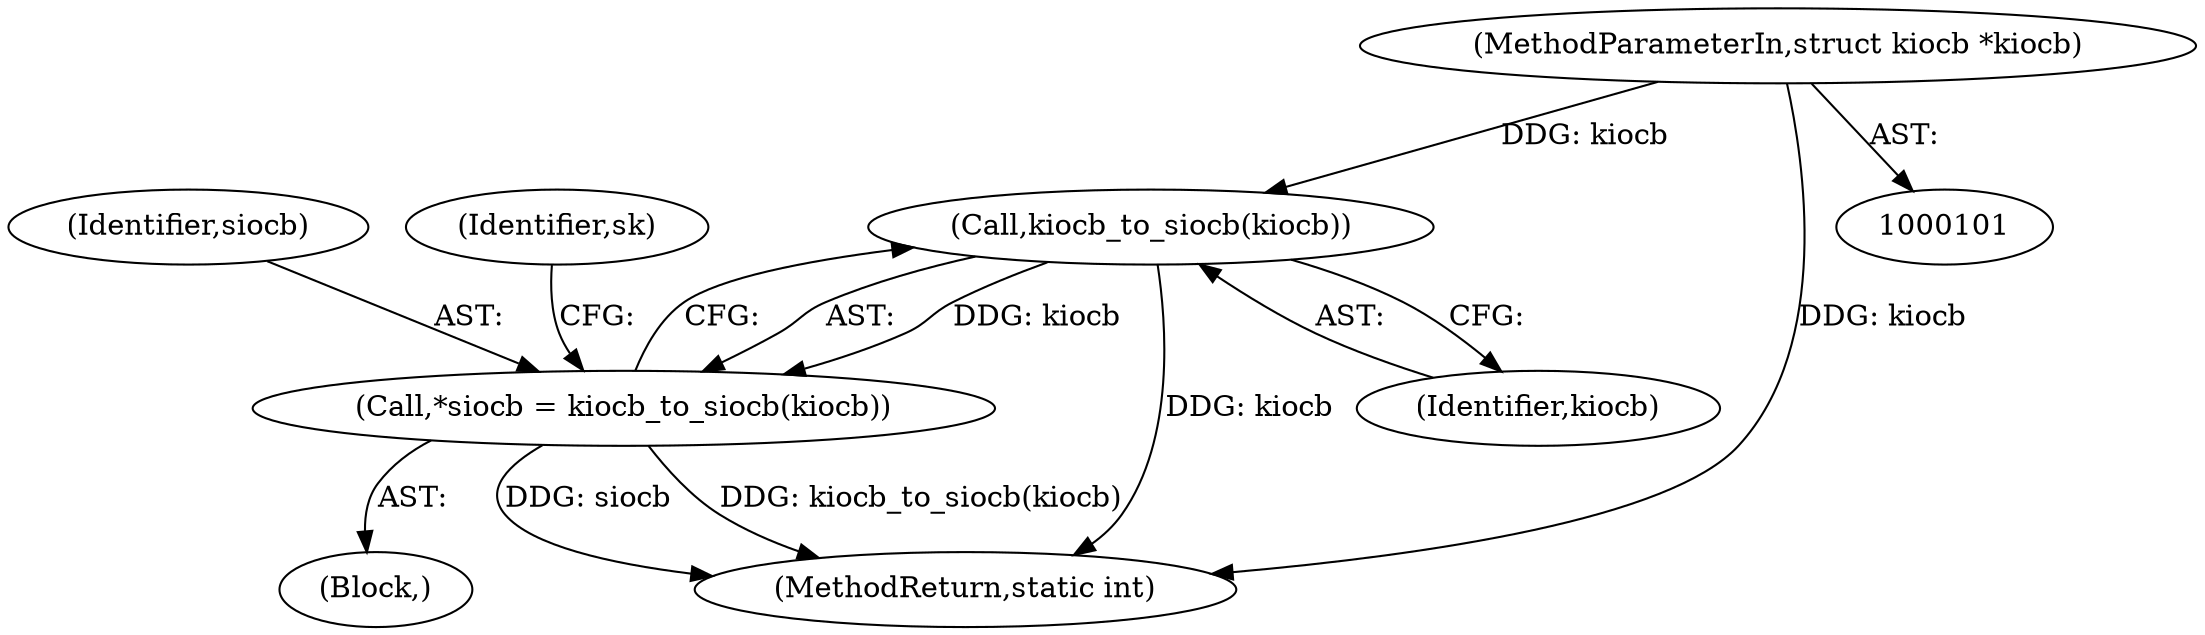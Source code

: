 digraph "0_linux_f3d3342602f8bcbf37d7c46641cb9bca7618eb1c_22@pointer" {
"1000111" [label="(Call,kiocb_to_siocb(kiocb))"];
"1000102" [label="(MethodParameterIn,struct kiocb *kiocb)"];
"1000109" [label="(Call,*siocb = kiocb_to_siocb(kiocb))"];
"1000107" [label="(Block,)"];
"1000346" [label="(MethodReturn,static int)"];
"1000110" [label="(Identifier,siocb)"];
"1000111" [label="(Call,kiocb_to_siocb(kiocb))"];
"1000102" [label="(MethodParameterIn,struct kiocb *kiocb)"];
"1000109" [label="(Call,*siocb = kiocb_to_siocb(kiocb))"];
"1000116" [label="(Identifier,sk)"];
"1000112" [label="(Identifier,kiocb)"];
"1000111" -> "1000109"  [label="AST: "];
"1000111" -> "1000112"  [label="CFG: "];
"1000112" -> "1000111"  [label="AST: "];
"1000109" -> "1000111"  [label="CFG: "];
"1000111" -> "1000346"  [label="DDG: kiocb"];
"1000111" -> "1000109"  [label="DDG: kiocb"];
"1000102" -> "1000111"  [label="DDG: kiocb"];
"1000102" -> "1000101"  [label="AST: "];
"1000102" -> "1000346"  [label="DDG: kiocb"];
"1000109" -> "1000107"  [label="AST: "];
"1000110" -> "1000109"  [label="AST: "];
"1000116" -> "1000109"  [label="CFG: "];
"1000109" -> "1000346"  [label="DDG: siocb"];
"1000109" -> "1000346"  [label="DDG: kiocb_to_siocb(kiocb)"];
}
